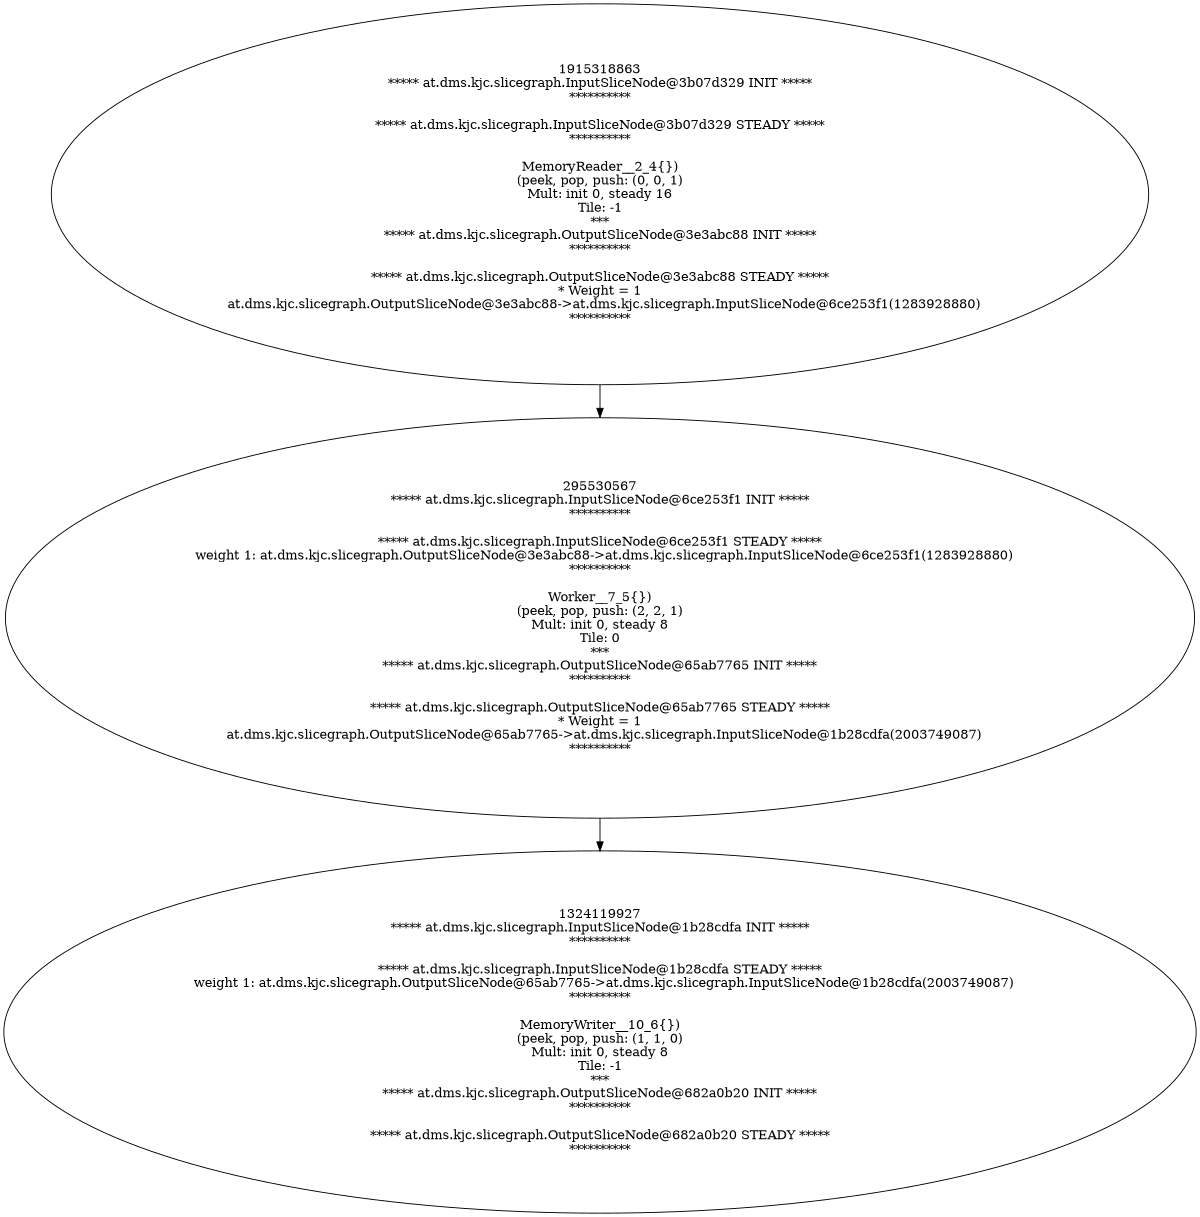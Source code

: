 digraph Flattend {
size = "8, 10.5";
1915318863 [ label="1915318863\n***** at.dms.kjc.slicegraph.InputSliceNode@3b07d329 INIT *****\n**********\n\n***** at.dms.kjc.slicegraph.InputSliceNode@3b07d329 STEADY *****\n**********\n\nMemoryReader__2_4{})\n(peek, pop, push: (0, 0, 1)\nMult: init 0, steady 16\nTile: -1\n *** \n***** at.dms.kjc.slicegraph.OutputSliceNode@3e3abc88 INIT *****\n**********\n\n***** at.dms.kjc.slicegraph.OutputSliceNode@3e3abc88 STEADY *****\n* Weight = 1\n  at.dms.kjc.slicegraph.OutputSliceNode@3e3abc88->at.dms.kjc.slicegraph.InputSliceNode@6ce253f1(1283928880)\n**********\n" ];
1915318863 -> 295530567;
295530567 [ label="295530567\n***** at.dms.kjc.slicegraph.InputSliceNode@6ce253f1 INIT *****\n**********\n\n***** at.dms.kjc.slicegraph.InputSliceNode@6ce253f1 STEADY *****\n  weight 1: at.dms.kjc.slicegraph.OutputSliceNode@3e3abc88->at.dms.kjc.slicegraph.InputSliceNode@6ce253f1(1283928880)\n**********\n\nWorker__7_5{})\n(peek, pop, push: (2, 2, 1)\nMult: init 0, steady 8\nTile: 0\n *** \n***** at.dms.kjc.slicegraph.OutputSliceNode@65ab7765 INIT *****\n**********\n\n***** at.dms.kjc.slicegraph.OutputSliceNode@65ab7765 STEADY *****\n* Weight = 1\n  at.dms.kjc.slicegraph.OutputSliceNode@65ab7765->at.dms.kjc.slicegraph.InputSliceNode@1b28cdfa(2003749087)\n**********\n" ];
295530567 -> 1324119927;
1324119927 [ label="1324119927\n***** at.dms.kjc.slicegraph.InputSliceNode@1b28cdfa INIT *****\n**********\n\n***** at.dms.kjc.slicegraph.InputSliceNode@1b28cdfa STEADY *****\n  weight 1: at.dms.kjc.slicegraph.OutputSliceNode@65ab7765->at.dms.kjc.slicegraph.InputSliceNode@1b28cdfa(2003749087)\n**********\n\nMemoryWriter__10_6{})\n(peek, pop, push: (1, 1, 0)\nMult: init 0, steady 8\nTile: -1\n *** \n***** at.dms.kjc.slicegraph.OutputSliceNode@682a0b20 INIT *****\n**********\n\n***** at.dms.kjc.slicegraph.OutputSliceNode@682a0b20 STEADY *****\n**********\n" ];
}
